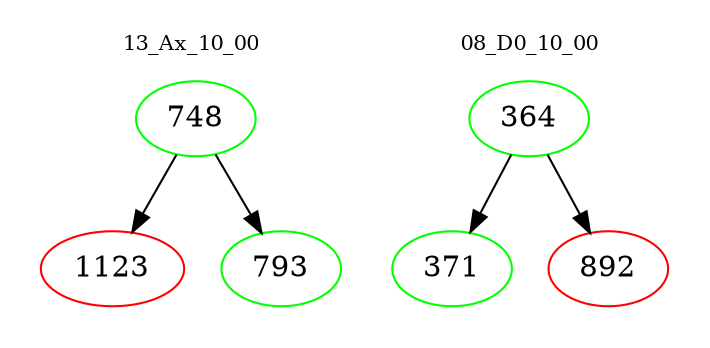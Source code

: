 digraph{
subgraph cluster_0 {
color = white
label = "13_Ax_10_00";
fontsize=10;
T0_748 [label="748", color="green"]
T0_748 -> T0_1123 [color="black"]
T0_1123 [label="1123", color="red"]
T0_748 -> T0_793 [color="black"]
T0_793 [label="793", color="green"]
}
subgraph cluster_1 {
color = white
label = "08_D0_10_00";
fontsize=10;
T1_364 [label="364", color="green"]
T1_364 -> T1_371 [color="black"]
T1_371 [label="371", color="green"]
T1_364 -> T1_892 [color="black"]
T1_892 [label="892", color="red"]
}
}
